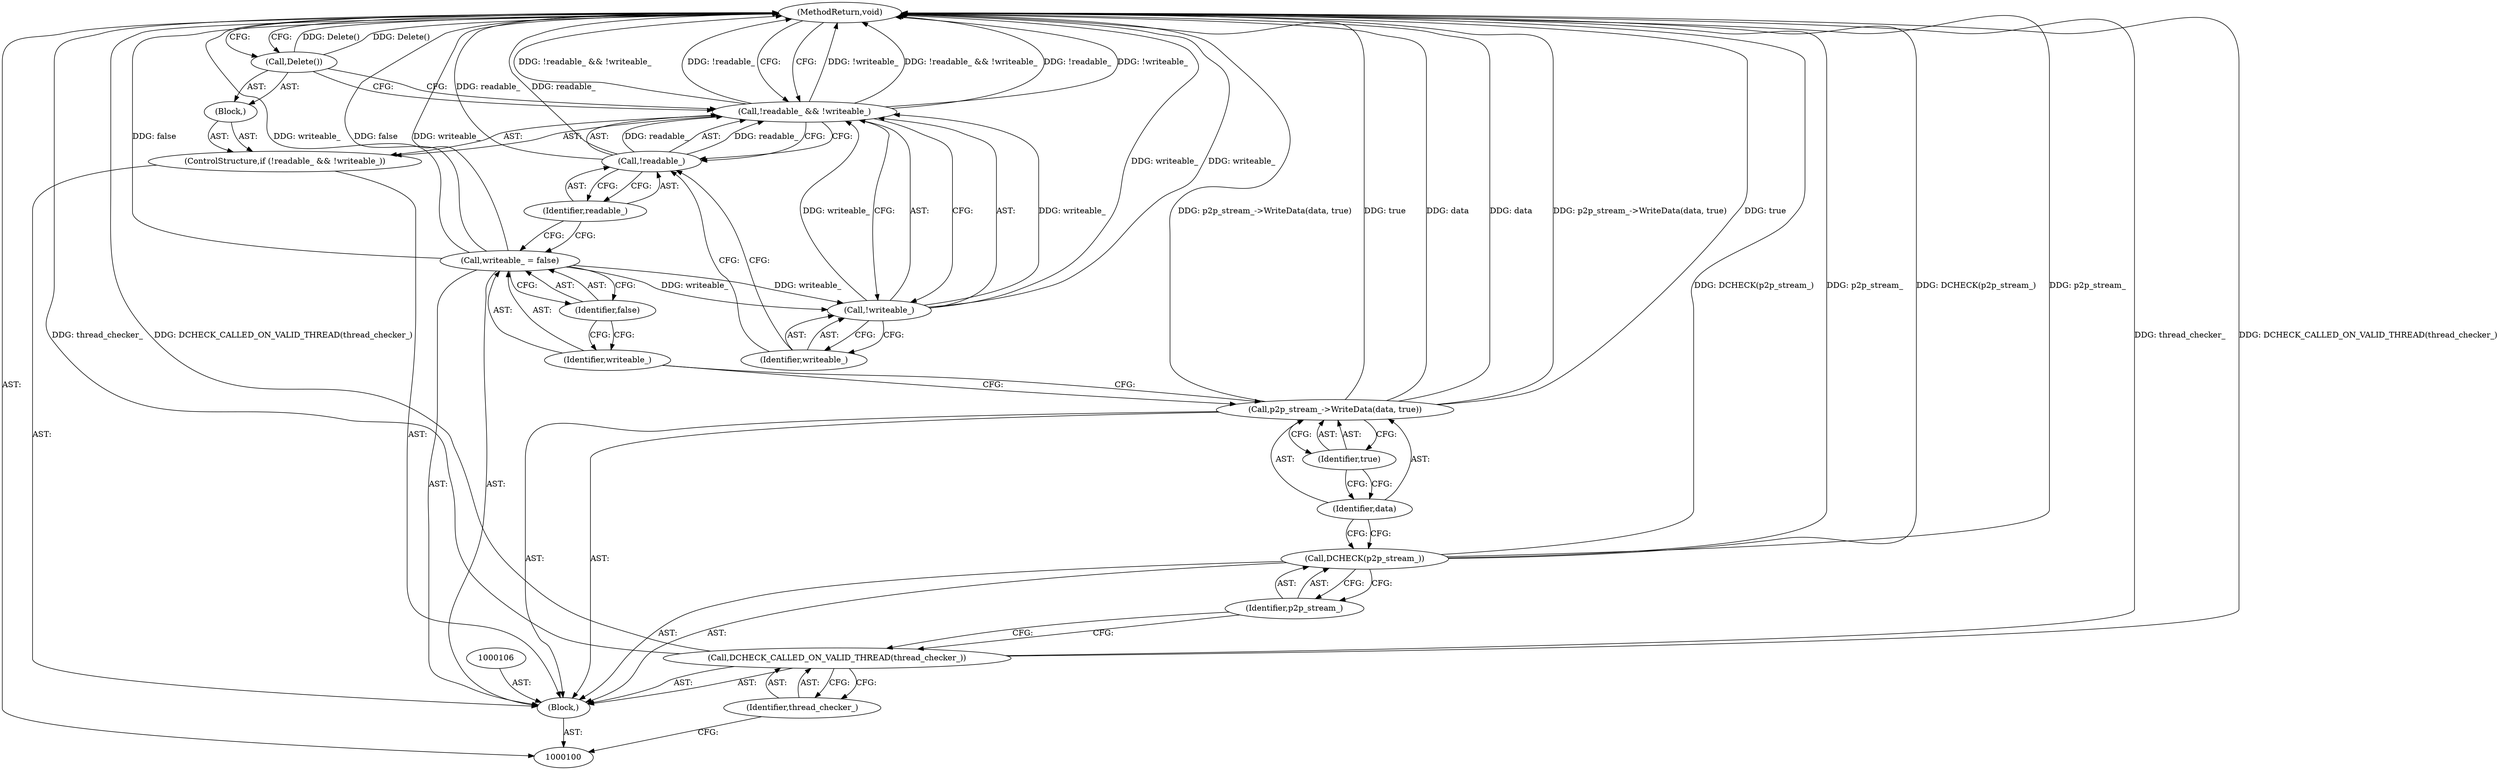 digraph "0_Chrome_350f7d4b2c76950c8e7271284de84a9756b796e1_7" {
"1000121" [label="(MethodReturn,void)"];
"1000101" [label="(Block,)"];
"1000102" [label="(Call,DCHECK_CALLED_ON_VALID_THREAD(thread_checker_))"];
"1000103" [label="(Identifier,thread_checker_)"];
"1000105" [label="(Identifier,p2p_stream_)"];
"1000104" [label="(Call,DCHECK(p2p_stream_))"];
"1000107" [label="(Call,p2p_stream_->WriteData(data, true))"];
"1000108" [label="(Identifier,data)"];
"1000109" [label="(Identifier,true)"];
"1000112" [label="(Identifier,false)"];
"1000110" [label="(Call,writeable_ = false)"];
"1000111" [label="(Identifier,writeable_)"];
"1000117" [label="(Call,!writeable_)"];
"1000118" [label="(Identifier,writeable_)"];
"1000113" [label="(ControlStructure,if (!readable_ && !writeable_))"];
"1000119" [label="(Block,)"];
"1000114" [label="(Call,!readable_ && !writeable_)"];
"1000115" [label="(Call,!readable_)"];
"1000116" [label="(Identifier,readable_)"];
"1000120" [label="(Call,Delete())"];
"1000121" -> "1000100"  [label="AST: "];
"1000121" -> "1000120"  [label="CFG: "];
"1000121" -> "1000114"  [label="CFG: "];
"1000114" -> "1000121"  [label="DDG: !writeable_"];
"1000114" -> "1000121"  [label="DDG: !readable_ && !writeable_"];
"1000114" -> "1000121"  [label="DDG: !readable_"];
"1000107" -> "1000121"  [label="DDG: data"];
"1000107" -> "1000121"  [label="DDG: p2p_stream_->WriteData(data, true)"];
"1000107" -> "1000121"  [label="DDG: true"];
"1000104" -> "1000121"  [label="DDG: DCHECK(p2p_stream_)"];
"1000104" -> "1000121"  [label="DDG: p2p_stream_"];
"1000102" -> "1000121"  [label="DDG: thread_checker_"];
"1000102" -> "1000121"  [label="DDG: DCHECK_CALLED_ON_VALID_THREAD(thread_checker_)"];
"1000117" -> "1000121"  [label="DDG: writeable_"];
"1000110" -> "1000121"  [label="DDG: false"];
"1000110" -> "1000121"  [label="DDG: writeable_"];
"1000120" -> "1000121"  [label="DDG: Delete()"];
"1000115" -> "1000121"  [label="DDG: readable_"];
"1000101" -> "1000100"  [label="AST: "];
"1000102" -> "1000101"  [label="AST: "];
"1000104" -> "1000101"  [label="AST: "];
"1000106" -> "1000101"  [label="AST: "];
"1000107" -> "1000101"  [label="AST: "];
"1000110" -> "1000101"  [label="AST: "];
"1000113" -> "1000101"  [label="AST: "];
"1000102" -> "1000101"  [label="AST: "];
"1000102" -> "1000103"  [label="CFG: "];
"1000103" -> "1000102"  [label="AST: "];
"1000105" -> "1000102"  [label="CFG: "];
"1000102" -> "1000121"  [label="DDG: thread_checker_"];
"1000102" -> "1000121"  [label="DDG: DCHECK_CALLED_ON_VALID_THREAD(thread_checker_)"];
"1000103" -> "1000102"  [label="AST: "];
"1000103" -> "1000100"  [label="CFG: "];
"1000102" -> "1000103"  [label="CFG: "];
"1000105" -> "1000104"  [label="AST: "];
"1000105" -> "1000102"  [label="CFG: "];
"1000104" -> "1000105"  [label="CFG: "];
"1000104" -> "1000101"  [label="AST: "];
"1000104" -> "1000105"  [label="CFG: "];
"1000105" -> "1000104"  [label="AST: "];
"1000108" -> "1000104"  [label="CFG: "];
"1000104" -> "1000121"  [label="DDG: DCHECK(p2p_stream_)"];
"1000104" -> "1000121"  [label="DDG: p2p_stream_"];
"1000107" -> "1000101"  [label="AST: "];
"1000107" -> "1000109"  [label="CFG: "];
"1000108" -> "1000107"  [label="AST: "];
"1000109" -> "1000107"  [label="AST: "];
"1000111" -> "1000107"  [label="CFG: "];
"1000107" -> "1000121"  [label="DDG: data"];
"1000107" -> "1000121"  [label="DDG: p2p_stream_->WriteData(data, true)"];
"1000107" -> "1000121"  [label="DDG: true"];
"1000108" -> "1000107"  [label="AST: "];
"1000108" -> "1000104"  [label="CFG: "];
"1000109" -> "1000108"  [label="CFG: "];
"1000109" -> "1000107"  [label="AST: "];
"1000109" -> "1000108"  [label="CFG: "];
"1000107" -> "1000109"  [label="CFG: "];
"1000112" -> "1000110"  [label="AST: "];
"1000112" -> "1000111"  [label="CFG: "];
"1000110" -> "1000112"  [label="CFG: "];
"1000110" -> "1000101"  [label="AST: "];
"1000110" -> "1000112"  [label="CFG: "];
"1000111" -> "1000110"  [label="AST: "];
"1000112" -> "1000110"  [label="AST: "];
"1000116" -> "1000110"  [label="CFG: "];
"1000110" -> "1000121"  [label="DDG: false"];
"1000110" -> "1000121"  [label="DDG: writeable_"];
"1000110" -> "1000117"  [label="DDG: writeable_"];
"1000111" -> "1000110"  [label="AST: "];
"1000111" -> "1000107"  [label="CFG: "];
"1000112" -> "1000111"  [label="CFG: "];
"1000117" -> "1000114"  [label="AST: "];
"1000117" -> "1000118"  [label="CFG: "];
"1000118" -> "1000117"  [label="AST: "];
"1000114" -> "1000117"  [label="CFG: "];
"1000117" -> "1000121"  [label="DDG: writeable_"];
"1000117" -> "1000114"  [label="DDG: writeable_"];
"1000110" -> "1000117"  [label="DDG: writeable_"];
"1000118" -> "1000117"  [label="AST: "];
"1000118" -> "1000115"  [label="CFG: "];
"1000117" -> "1000118"  [label="CFG: "];
"1000113" -> "1000101"  [label="AST: "];
"1000114" -> "1000113"  [label="AST: "];
"1000119" -> "1000113"  [label="AST: "];
"1000119" -> "1000113"  [label="AST: "];
"1000120" -> "1000119"  [label="AST: "];
"1000114" -> "1000113"  [label="AST: "];
"1000114" -> "1000115"  [label="CFG: "];
"1000114" -> "1000117"  [label="CFG: "];
"1000115" -> "1000114"  [label="AST: "];
"1000117" -> "1000114"  [label="AST: "];
"1000120" -> "1000114"  [label="CFG: "];
"1000121" -> "1000114"  [label="CFG: "];
"1000114" -> "1000121"  [label="DDG: !writeable_"];
"1000114" -> "1000121"  [label="DDG: !readable_ && !writeable_"];
"1000114" -> "1000121"  [label="DDG: !readable_"];
"1000115" -> "1000114"  [label="DDG: readable_"];
"1000117" -> "1000114"  [label="DDG: writeable_"];
"1000115" -> "1000114"  [label="AST: "];
"1000115" -> "1000116"  [label="CFG: "];
"1000116" -> "1000115"  [label="AST: "];
"1000118" -> "1000115"  [label="CFG: "];
"1000114" -> "1000115"  [label="CFG: "];
"1000115" -> "1000121"  [label="DDG: readable_"];
"1000115" -> "1000114"  [label="DDG: readable_"];
"1000116" -> "1000115"  [label="AST: "];
"1000116" -> "1000110"  [label="CFG: "];
"1000115" -> "1000116"  [label="CFG: "];
"1000120" -> "1000119"  [label="AST: "];
"1000120" -> "1000114"  [label="CFG: "];
"1000121" -> "1000120"  [label="CFG: "];
"1000120" -> "1000121"  [label="DDG: Delete()"];
}
